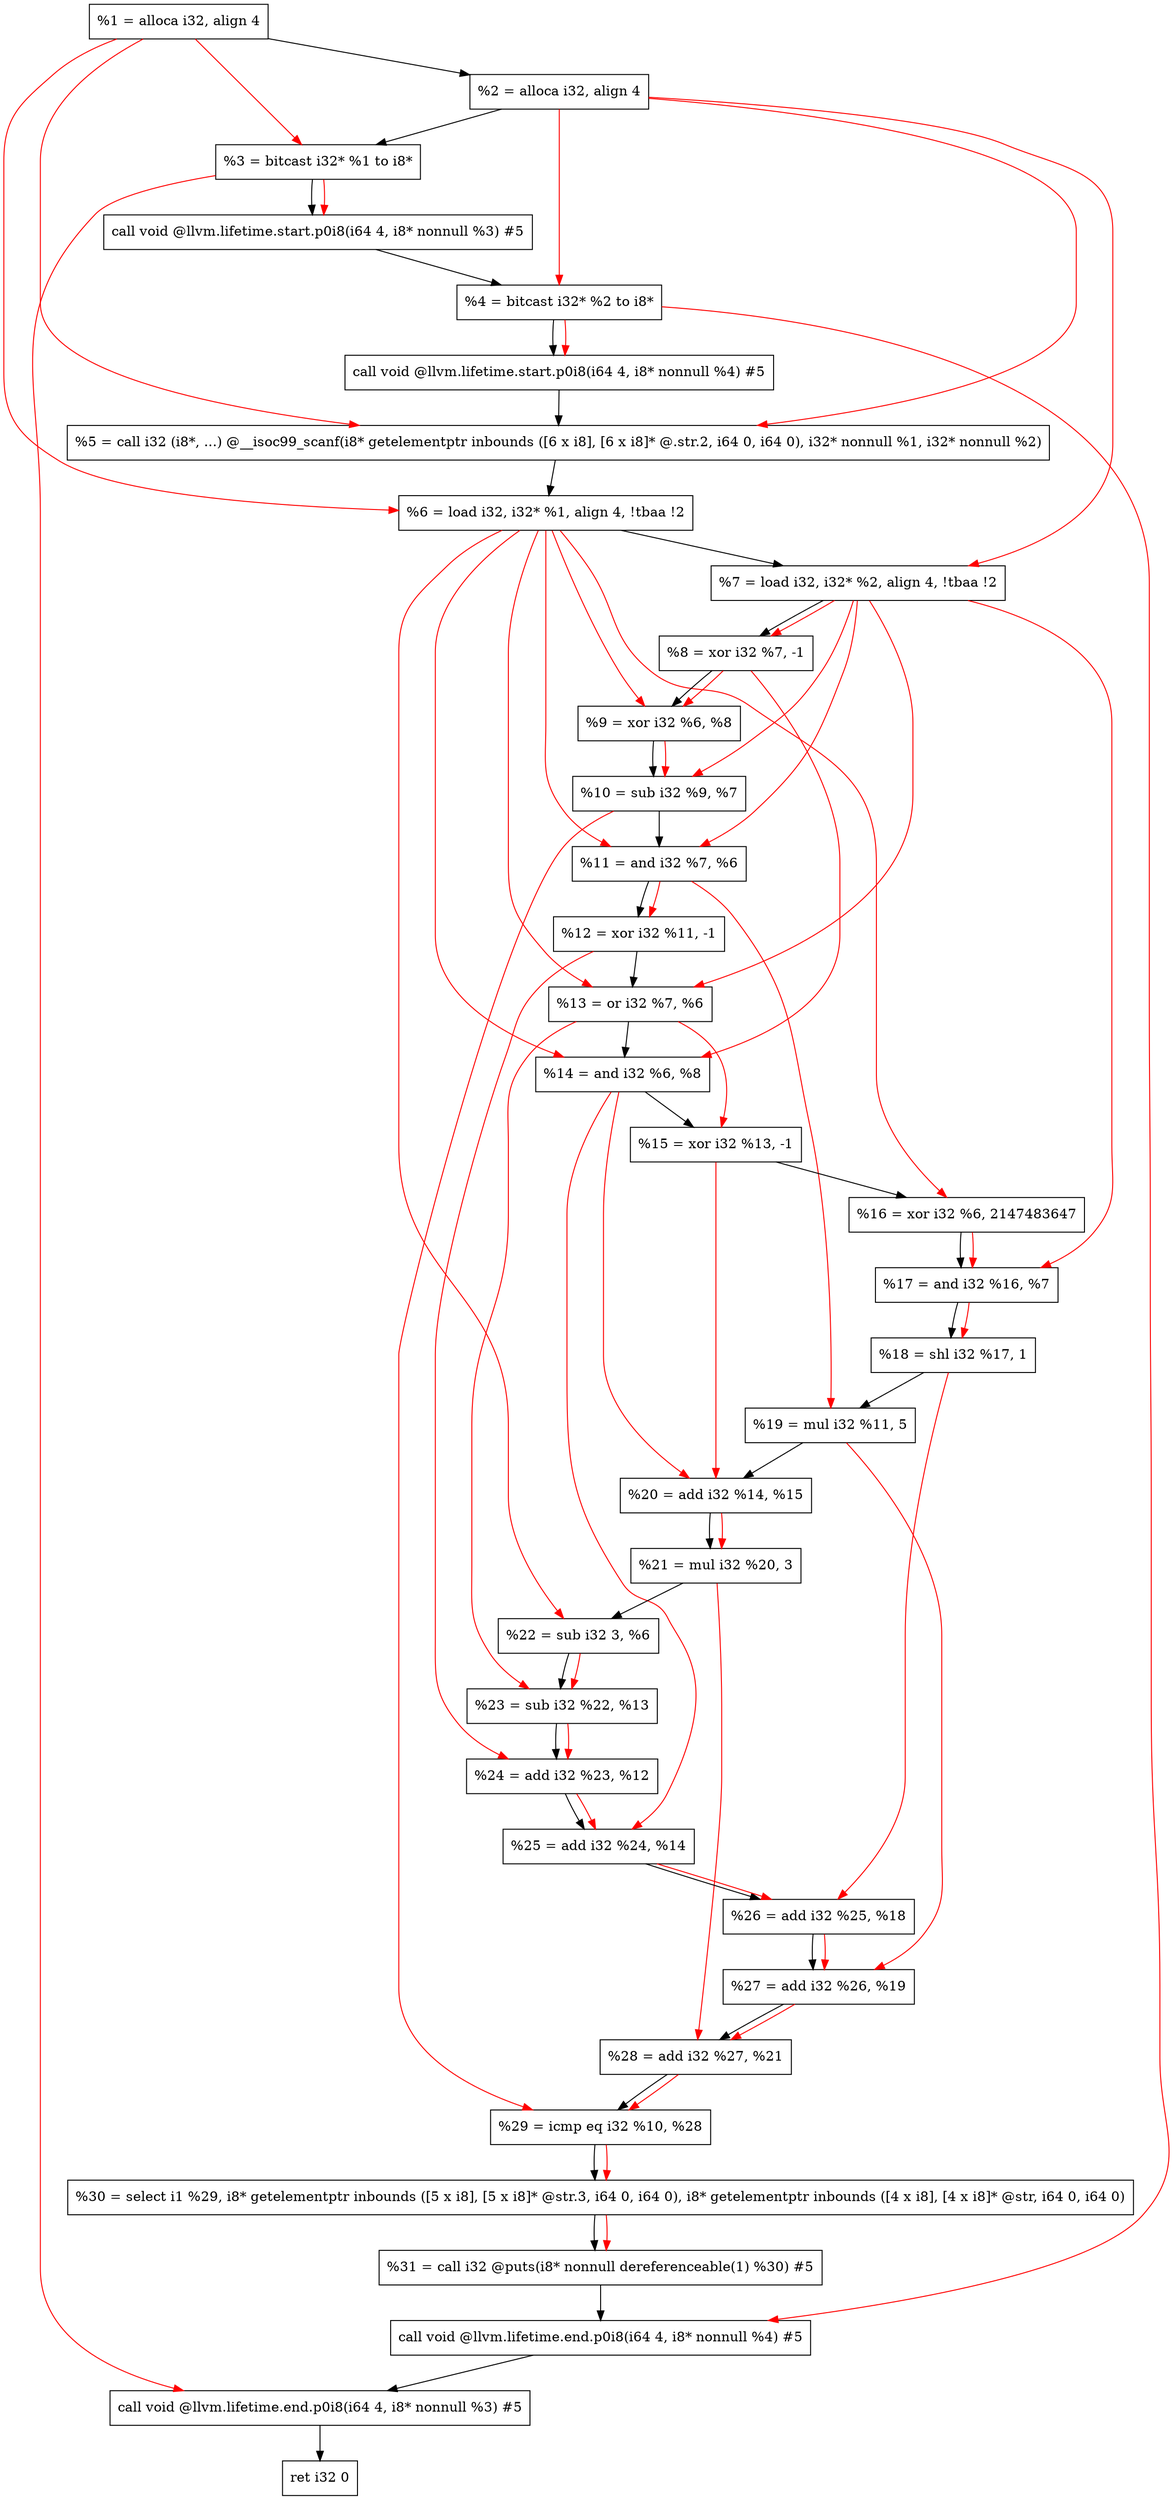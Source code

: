 digraph "DFG for'main' function" {
	Node0x17a7bf8[shape=record, label="  %1 = alloca i32, align 4"];
	Node0x17a7c78[shape=record, label="  %2 = alloca i32, align 4"];
	Node0x17a7d08[shape=record, label="  %3 = bitcast i32* %1 to i8*"];
	Node0x17a8168[shape=record, label="  call void @llvm.lifetime.start.p0i8(i64 4, i8* nonnull %3) #5"];
	Node0x17a8248[shape=record, label="  %4 = bitcast i32* %2 to i8*"];
	Node0x17a8368[shape=record, label="  call void @llvm.lifetime.start.p0i8(i64 4, i8* nonnull %4) #5"];
	Node0x17a85a0[shape=record, label="  %5 = call i32 (i8*, ...) @__isoc99_scanf(i8* getelementptr inbounds ([6 x i8], [6 x i8]* @.str.2, i64 0, i64 0), i32* nonnull %1, i32* nonnull %2)"];
	Node0x17a8658[shape=record, label="  %6 = load i32, i32* %1, align 4, !tbaa !2"];
	Node0x17a95c8[shape=record, label="  %7 = load i32, i32* %2, align 4, !tbaa !2"];
	Node0x17a9c50[shape=record, label="  %8 = xor i32 %7, -1"];
	Node0x17a9cc0[shape=record, label="  %9 = xor i32 %6, %8"];
	Node0x17a9d30[shape=record, label="  %10 = sub i32 %9, %7"];
	Node0x17a9da0[shape=record, label="  %11 = and i32 %7, %6"];
	Node0x17a9e10[shape=record, label="  %12 = xor i32 %11, -1"];
	Node0x17a9e80[shape=record, label="  %13 = or i32 %7, %6"];
	Node0x17a9ef0[shape=record, label="  %14 = and i32 %6, %8"];
	Node0x17a9f60[shape=record, label="  %15 = xor i32 %13, -1"];
	Node0x17a9fd0[shape=record, label="  %16 = xor i32 %6, 2147483647"];
	Node0x17aa040[shape=record, label="  %17 = and i32 %16, %7"];
	Node0x17aa0b0[shape=record, label="  %18 = shl i32 %17, 1"];
	Node0x17aa120[shape=record, label="  %19 = mul i32 %11, 5"];
	Node0x17aa190[shape=record, label="  %20 = add i32 %14, %15"];
	Node0x17aa200[shape=record, label="  %21 = mul i32 %20, 3"];
	Node0x17aa270[shape=record, label="  %22 = sub i32 3, %6"];
	Node0x17aa2e0[shape=record, label="  %23 = sub i32 %22, %13"];
	Node0x17aa350[shape=record, label="  %24 = add i32 %23, %12"];
	Node0x17aa3c0[shape=record, label="  %25 = add i32 %24, %14"];
	Node0x17aa430[shape=record, label="  %26 = add i32 %25, %18"];
	Node0x17aa4a0[shape=record, label="  %27 = add i32 %26, %19"];
	Node0x17aa510[shape=record, label="  %28 = add i32 %27, %21"];
	Node0x17aa580[shape=record, label="  %29 = icmp eq i32 %10, %28"];
	Node0x17489d8[shape=record, label="  %30 = select i1 %29, i8* getelementptr inbounds ([5 x i8], [5 x i8]* @str.3, i64 0, i64 0), i8* getelementptr inbounds ([4 x i8], [4 x i8]* @str, i64 0, i64 0)"];
	Node0x17aa610[shape=record, label="  %31 = call i32 @puts(i8* nonnull dereferenceable(1) %30) #5"];
	Node0x17aa868[shape=record, label="  call void @llvm.lifetime.end.p0i8(i64 4, i8* nonnull %4) #5"];
	Node0x17aa9c8[shape=record, label="  call void @llvm.lifetime.end.p0i8(i64 4, i8* nonnull %3) #5"];
	Node0x17aaa88[shape=record, label="  ret i32 0"];
	Node0x17a7bf8 -> Node0x17a7c78;
	Node0x17a7c78 -> Node0x17a7d08;
	Node0x17a7d08 -> Node0x17a8168;
	Node0x17a8168 -> Node0x17a8248;
	Node0x17a8248 -> Node0x17a8368;
	Node0x17a8368 -> Node0x17a85a0;
	Node0x17a85a0 -> Node0x17a8658;
	Node0x17a8658 -> Node0x17a95c8;
	Node0x17a95c8 -> Node0x17a9c50;
	Node0x17a9c50 -> Node0x17a9cc0;
	Node0x17a9cc0 -> Node0x17a9d30;
	Node0x17a9d30 -> Node0x17a9da0;
	Node0x17a9da0 -> Node0x17a9e10;
	Node0x17a9e10 -> Node0x17a9e80;
	Node0x17a9e80 -> Node0x17a9ef0;
	Node0x17a9ef0 -> Node0x17a9f60;
	Node0x17a9f60 -> Node0x17a9fd0;
	Node0x17a9fd0 -> Node0x17aa040;
	Node0x17aa040 -> Node0x17aa0b0;
	Node0x17aa0b0 -> Node0x17aa120;
	Node0x17aa120 -> Node0x17aa190;
	Node0x17aa190 -> Node0x17aa200;
	Node0x17aa200 -> Node0x17aa270;
	Node0x17aa270 -> Node0x17aa2e0;
	Node0x17aa2e0 -> Node0x17aa350;
	Node0x17aa350 -> Node0x17aa3c0;
	Node0x17aa3c0 -> Node0x17aa430;
	Node0x17aa430 -> Node0x17aa4a0;
	Node0x17aa4a0 -> Node0x17aa510;
	Node0x17aa510 -> Node0x17aa580;
	Node0x17aa580 -> Node0x17489d8;
	Node0x17489d8 -> Node0x17aa610;
	Node0x17aa610 -> Node0x17aa868;
	Node0x17aa868 -> Node0x17aa9c8;
	Node0x17aa9c8 -> Node0x17aaa88;
edge [color=red]
	Node0x17a7bf8 -> Node0x17a7d08;
	Node0x17a7d08 -> Node0x17a8168;
	Node0x17a7c78 -> Node0x17a8248;
	Node0x17a8248 -> Node0x17a8368;
	Node0x17a7bf8 -> Node0x17a85a0;
	Node0x17a7c78 -> Node0x17a85a0;
	Node0x17a7bf8 -> Node0x17a8658;
	Node0x17a7c78 -> Node0x17a95c8;
	Node0x17a95c8 -> Node0x17a9c50;
	Node0x17a8658 -> Node0x17a9cc0;
	Node0x17a9c50 -> Node0x17a9cc0;
	Node0x17a9cc0 -> Node0x17a9d30;
	Node0x17a95c8 -> Node0x17a9d30;
	Node0x17a95c8 -> Node0x17a9da0;
	Node0x17a8658 -> Node0x17a9da0;
	Node0x17a9da0 -> Node0x17a9e10;
	Node0x17a95c8 -> Node0x17a9e80;
	Node0x17a8658 -> Node0x17a9e80;
	Node0x17a8658 -> Node0x17a9ef0;
	Node0x17a9c50 -> Node0x17a9ef0;
	Node0x17a9e80 -> Node0x17a9f60;
	Node0x17a8658 -> Node0x17a9fd0;
	Node0x17a9fd0 -> Node0x17aa040;
	Node0x17a95c8 -> Node0x17aa040;
	Node0x17aa040 -> Node0x17aa0b0;
	Node0x17a9da0 -> Node0x17aa120;
	Node0x17a9ef0 -> Node0x17aa190;
	Node0x17a9f60 -> Node0x17aa190;
	Node0x17aa190 -> Node0x17aa200;
	Node0x17a8658 -> Node0x17aa270;
	Node0x17aa270 -> Node0x17aa2e0;
	Node0x17a9e80 -> Node0x17aa2e0;
	Node0x17aa2e0 -> Node0x17aa350;
	Node0x17a9e10 -> Node0x17aa350;
	Node0x17aa350 -> Node0x17aa3c0;
	Node0x17a9ef0 -> Node0x17aa3c0;
	Node0x17aa3c0 -> Node0x17aa430;
	Node0x17aa0b0 -> Node0x17aa430;
	Node0x17aa430 -> Node0x17aa4a0;
	Node0x17aa120 -> Node0x17aa4a0;
	Node0x17aa4a0 -> Node0x17aa510;
	Node0x17aa200 -> Node0x17aa510;
	Node0x17a9d30 -> Node0x17aa580;
	Node0x17aa510 -> Node0x17aa580;
	Node0x17aa580 -> Node0x17489d8;
	Node0x17489d8 -> Node0x17aa610;
	Node0x17a8248 -> Node0x17aa868;
	Node0x17a7d08 -> Node0x17aa9c8;
}
